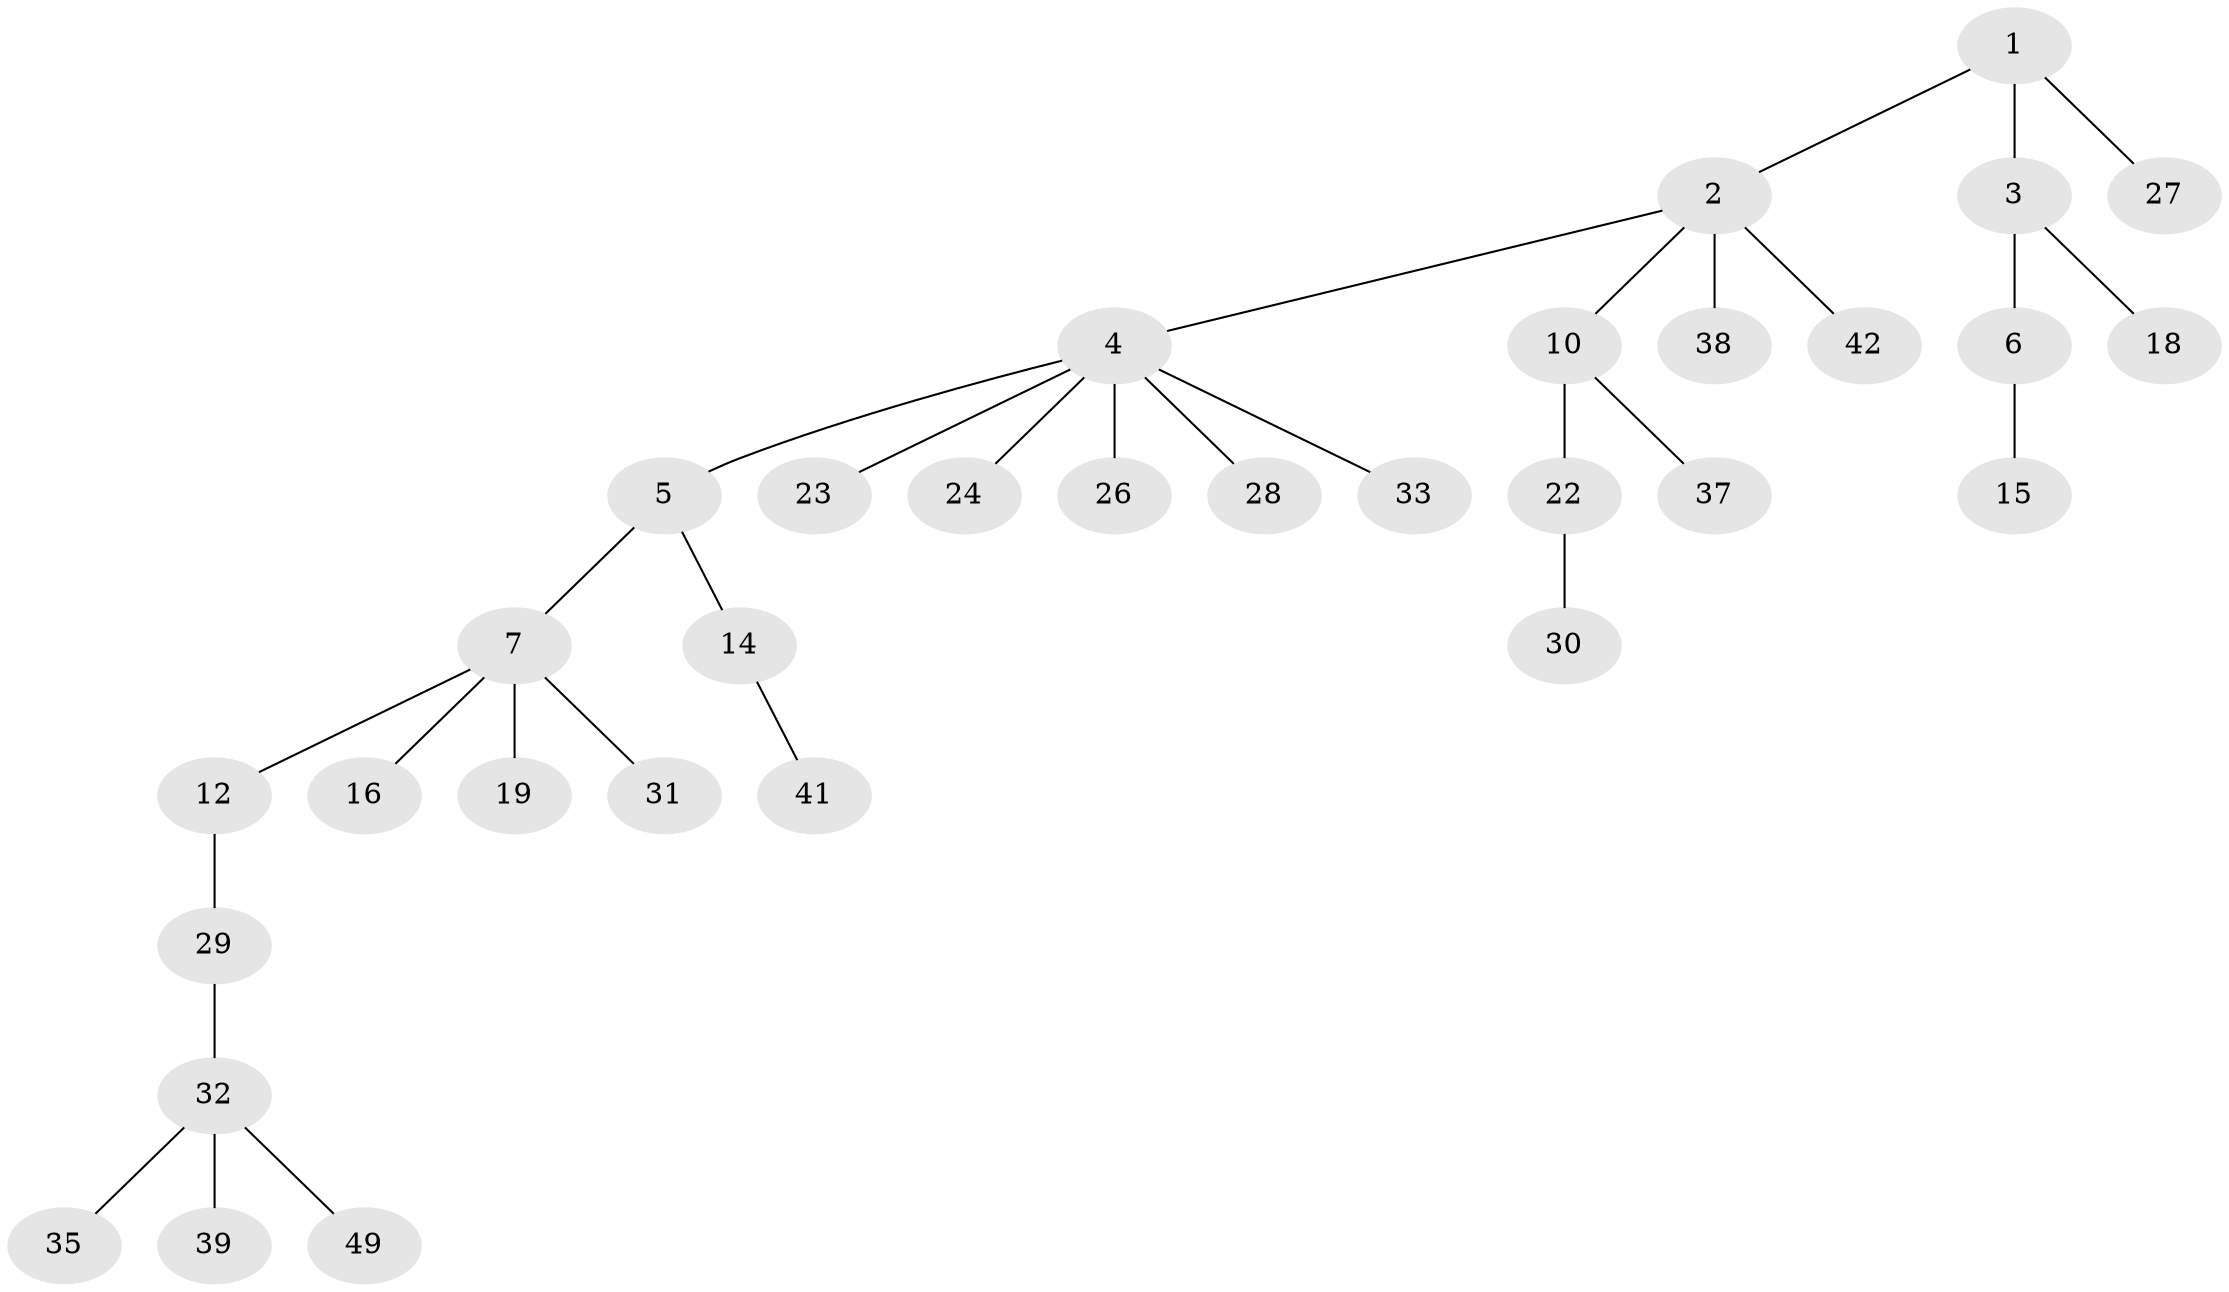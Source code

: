 // Generated by graph-tools (version 1.1) at 2025/24/03/03/25 07:24:08]
// undirected, 32 vertices, 31 edges
graph export_dot {
graph [start="1"]
  node [color=gray90,style=filled];
  1 [super="+36"];
  2 [super="+8"];
  3 [super="+9"];
  4 [super="+17"];
  5 [super="+40"];
  6 [super="+20"];
  7 [super="+11"];
  10 [super="+13"];
  12;
  14 [super="+48"];
  15 [super="+21"];
  16 [super="+50"];
  18;
  19;
  22 [super="+25"];
  23 [super="+46"];
  24;
  26;
  27;
  28;
  29 [super="+44"];
  30;
  31;
  32 [super="+34"];
  33;
  35 [super="+45"];
  37;
  38;
  39 [super="+47"];
  41;
  42 [super="+43"];
  49;
  1 -- 2;
  1 -- 3;
  1 -- 27;
  2 -- 4;
  2 -- 38;
  2 -- 42;
  2 -- 10;
  3 -- 6;
  3 -- 18;
  4 -- 5;
  4 -- 23;
  4 -- 33;
  4 -- 24;
  4 -- 26;
  4 -- 28;
  5 -- 7;
  5 -- 14;
  6 -- 15;
  7 -- 16;
  7 -- 31;
  7 -- 19;
  7 -- 12;
  10 -- 22;
  10 -- 37;
  12 -- 29;
  14 -- 41;
  22 -- 30;
  29 -- 32;
  32 -- 39;
  32 -- 49;
  32 -- 35;
}
